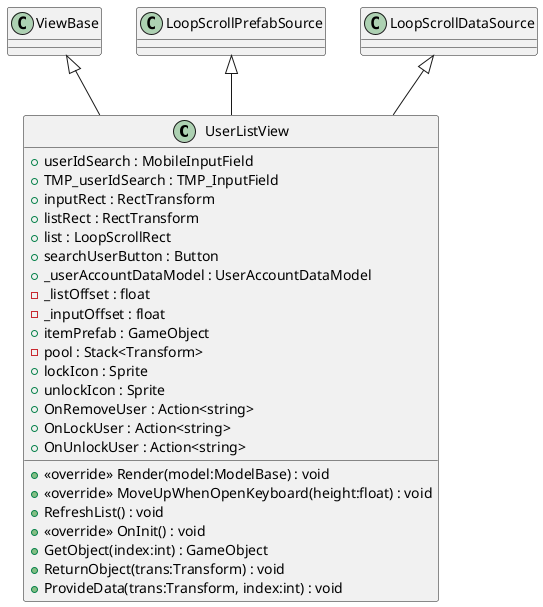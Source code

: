 @startuml
class UserListView {
    + userIdSearch : MobileInputField
    + TMP_userIdSearch : TMP_InputField
    + inputRect : RectTransform
    + listRect : RectTransform
    + list : LoopScrollRect
    + searchUserButton : Button
    + _userAccountDataModel : UserAccountDataModel
    + <<override>> Render(model:ModelBase) : void
    + <<override>> MoveUpWhenOpenKeyboard(height:float) : void
    + RefreshList() : void
    - _listOffset : float
    - _inputOffset : float
    + <<override>> OnInit() : void
    + itemPrefab : GameObject
    - pool : Stack<Transform>
    + lockIcon : Sprite
    + unlockIcon : Sprite
    + GetObject(index:int) : GameObject
    + ReturnObject(trans:Transform) : void
    + OnRemoveUser : Action<string>
    + OnLockUser : Action<string>
    + OnUnlockUser : Action<string>
    + ProvideData(trans:Transform, index:int) : void
}
ViewBase <|-- UserListView
LoopScrollPrefabSource <|-- UserListView
LoopScrollDataSource <|-- UserListView
@enduml
